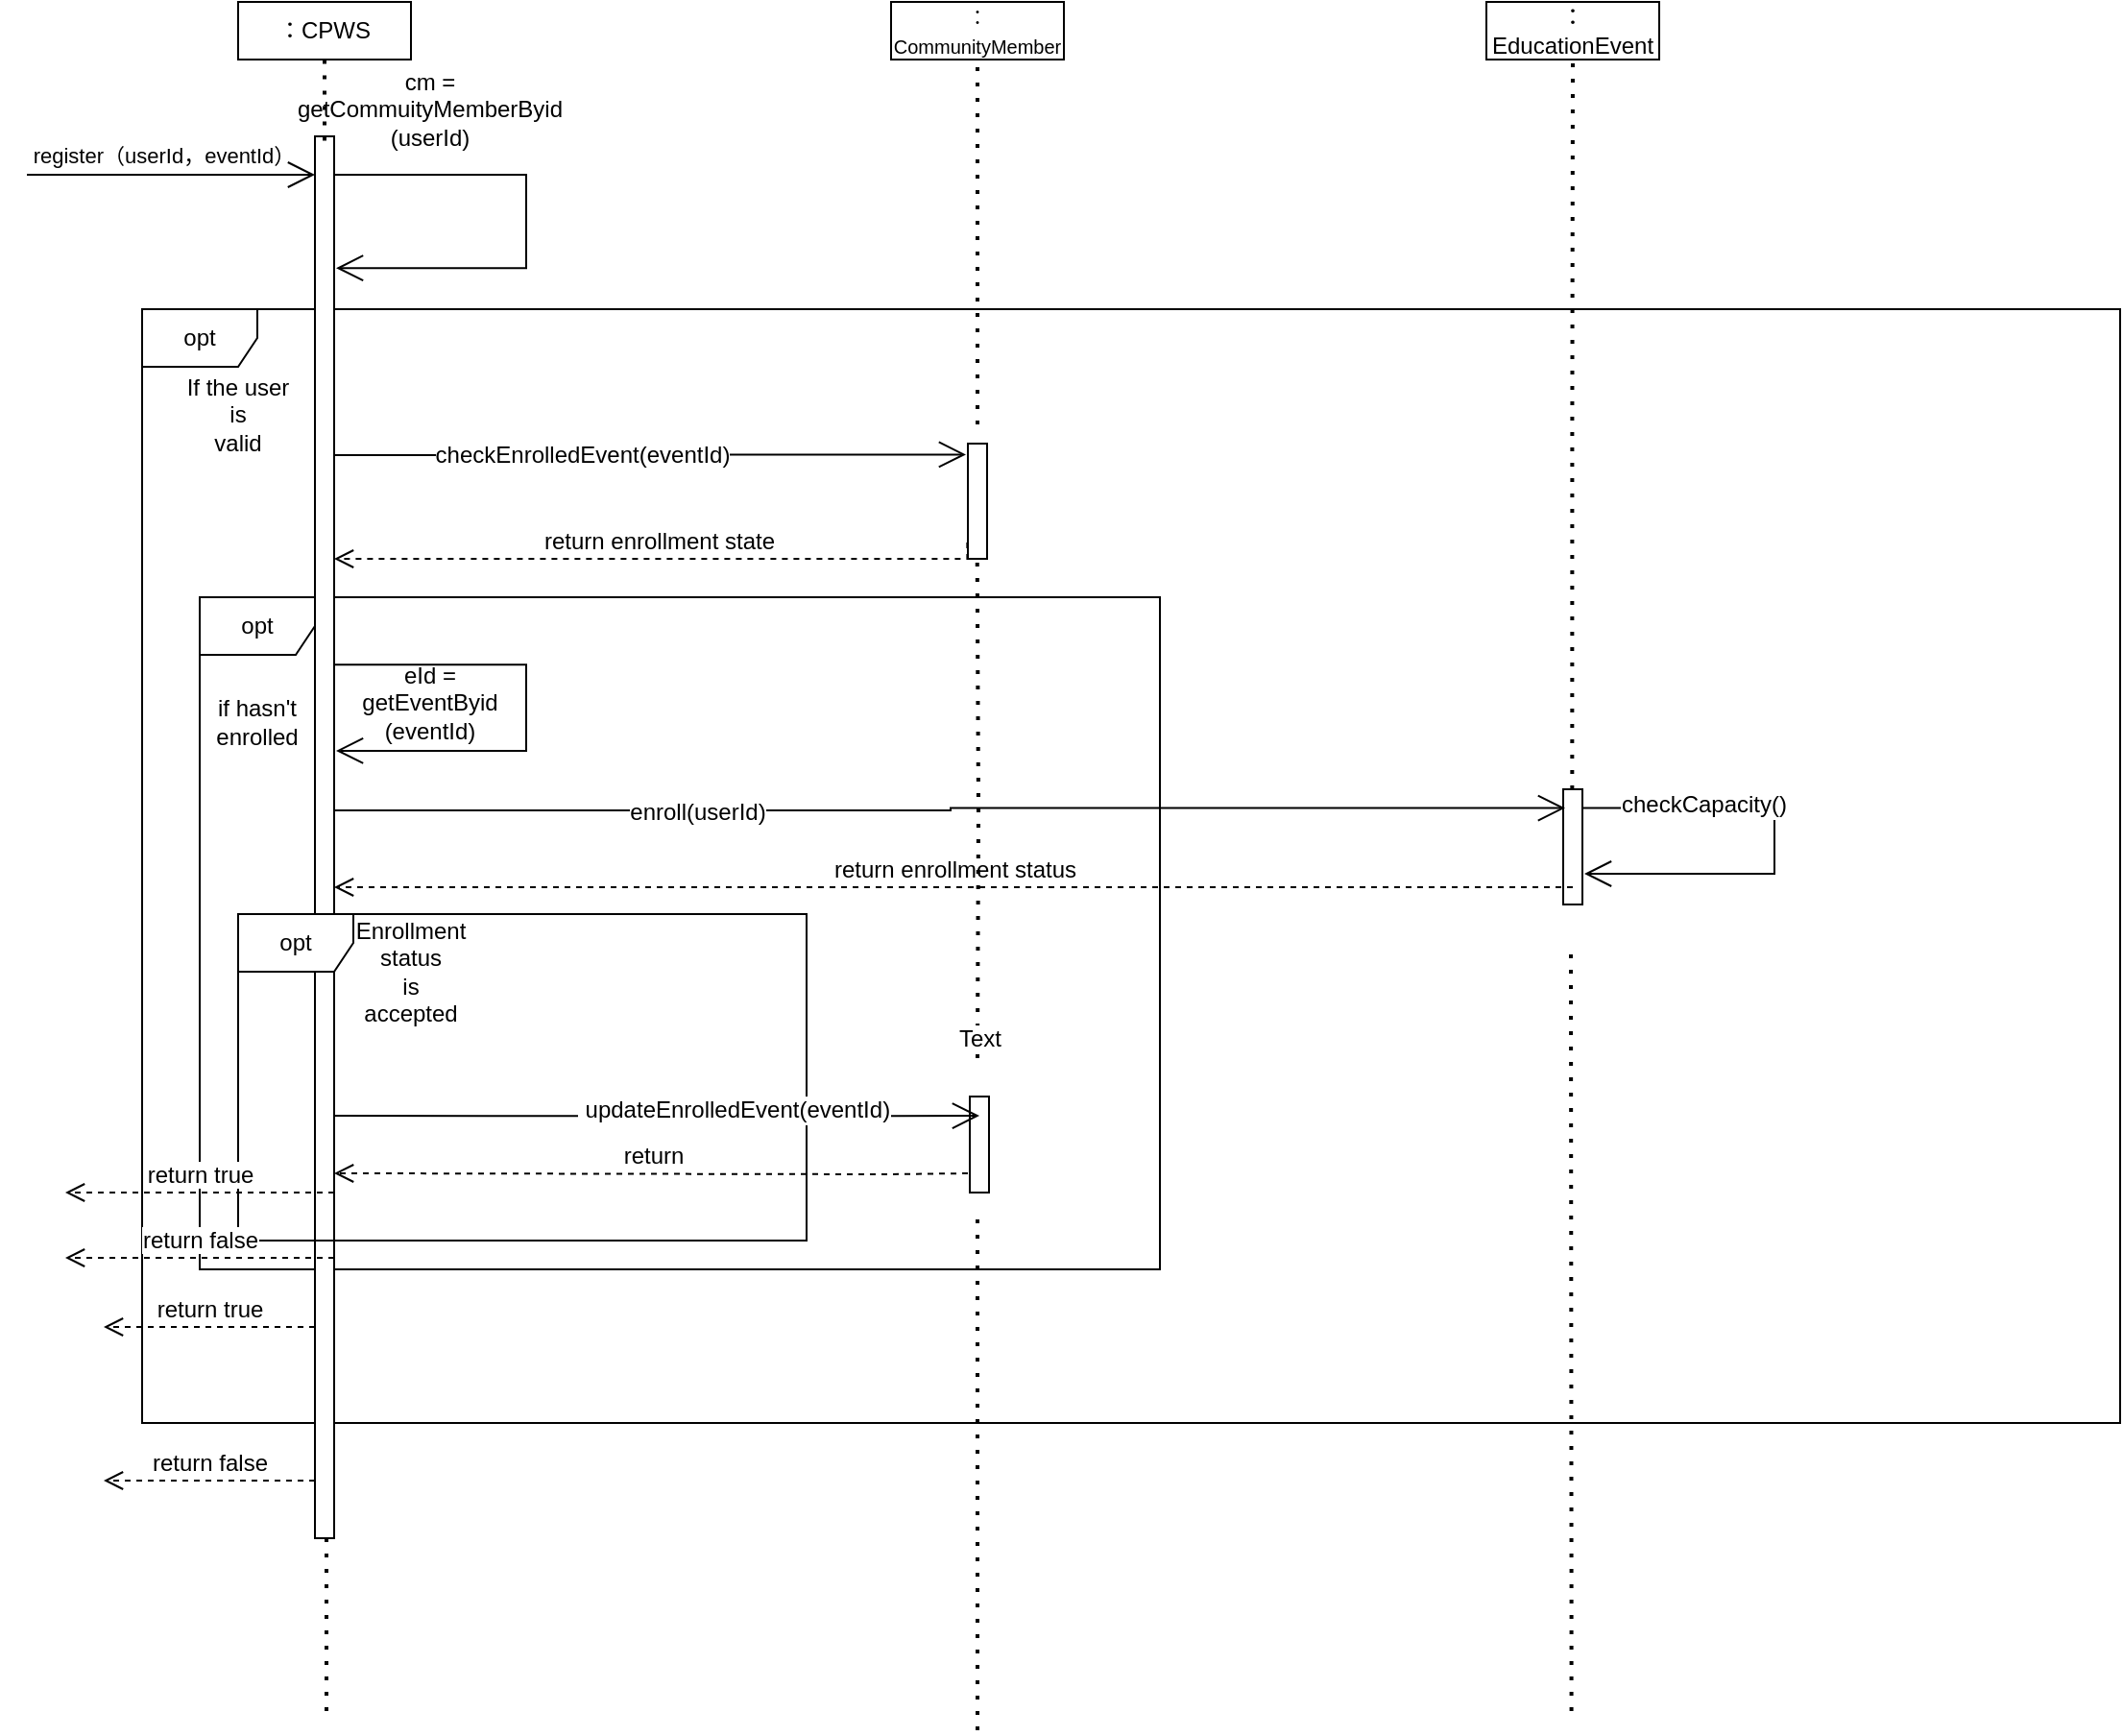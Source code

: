 <mxfile version="15.4.1" type="github"><diagram id="xUVqf0v1KCiekjjFHcIa" name="Page-1"><mxGraphModel dx="2138" dy="889" grid="1" gridSize="10" guides="1" tooltips="1" connect="1" arrows="1" fold="1" page="1" pageScale="1" pageWidth="827" pageHeight="1169" math="0" shadow="0"><root><mxCell id="0"/><mxCell id="1" parent="0"/><mxCell id="4QyvNuLDBJ4mkMU1vRft-4" value="opt&lt;span style=&quot;color: rgba(0 , 0 , 0 , 0) ; font-family: monospace ; font-size: 0px&quot;&gt;%3CmxGraphModel%3E%3Croot%3E%3CmxCell%20id%3D%220%22%2F%3E%3CmxCell%20id%3D%221%22%20parent%3D%220%22%2F%3E%3CmxCell%20id%3D%222%22%20value%3D%22cm%20%3D%20getMemberByid%26lt%3Bbr%26gt%3B(userId)%22%20style%3D%22text%3Bhtml%3D1%3BstrokeColor%3Dnone%3BfillColor%3Dnone%3Balign%3Dcenter%3BverticalAlign%3Dmiddle%3BwhiteSpace%3Dwrap%3Brounded%3D0%3B%22%20vertex%3D%221%22%20parent%3D%221%22%3E%3CmxGeometry%20x%3D%22170%22%20y%3D%22151%22%20width%3D%2260%22%20height%3D%2230%22%20as%3D%22geometry%22%2F%3E%3C%2FmxCell%3E%3C%2Froot%3E%3C%2FmxGraphModel%3E&lt;/span&gt;" style="shape=umlFrame;whiteSpace=wrap;html=1;" vertex="1" parent="1"><mxGeometry x="60" y="270" width="1030" height="580" as="geometry"/></mxCell><mxCell id="4QyvNuLDBJ4mkMU1vRft-21" value="opt" style="shape=umlFrame;whiteSpace=wrap;html=1;fontSize=12;" vertex="1" parent="1"><mxGeometry x="90" y="420" width="500" height="350" as="geometry"/></mxCell><mxCell id="4QyvNuLDBJ4mkMU1vRft-59" value="" style="html=1;points=[];perimeter=orthogonalPerimeter;fontSize=12;" vertex="1" parent="1"><mxGeometry x="491" y="680" width="10" height="50" as="geometry"/></mxCell><mxCell id="4QyvNuLDBJ4mkMU1vRft-1" value="：CPWS" style="rounded=0;whiteSpace=wrap;html=1;" vertex="1" parent="1"><mxGeometry x="110" y="110" width="90" height="30" as="geometry"/></mxCell><mxCell id="4QyvNuLDBJ4mkMU1vRft-2" value="&lt;font style=&quot;font-size: 10px&quot;&gt;：CommunityMember&lt;/font&gt;" style="rounded=0;whiteSpace=wrap;html=1;" vertex="1" parent="1"><mxGeometry x="450" y="110" width="90" height="30" as="geometry"/></mxCell><mxCell id="4QyvNuLDBJ4mkMU1vRft-3" value="：EducationEvent" style="rounded=0;whiteSpace=wrap;html=1;" vertex="1" parent="1"><mxGeometry x="760" y="110" width="90" height="30" as="geometry"/></mxCell><mxCell id="4QyvNuLDBJ4mkMU1vRft-5" value="register（userId，eventId）" style="edgeLabel;html=1;align=center;verticalAlign=middle;resizable=0;points=[];" vertex="1" connectable="0" parent="1"><mxGeometry x="71" y="190" as="geometry"/></mxCell><mxCell id="4QyvNuLDBJ4mkMU1vRft-6" value="" style="html=1;points=[];perimeter=orthogonalPerimeter;" vertex="1" parent="1"><mxGeometry x="150" y="180" width="10" height="730" as="geometry"/></mxCell><mxCell id="4QyvNuLDBJ4mkMU1vRft-7" value="" style="endArrow=none;dashed=1;html=1;dashPattern=1 3;strokeWidth=2;rounded=0;edgeStyle=orthogonalEdgeStyle;entryX=0.5;entryY=1;entryDx=0;entryDy=0;exitX=0.5;exitY=0.005;exitDx=0;exitDy=0;exitPerimeter=0;" edge="1" parent="1"><mxGeometry width="50" height="50" relative="1" as="geometry"><mxPoint x="155" y="182.3" as="sourcePoint"/><mxPoint x="155" y="140" as="targetPoint"/></mxGeometry></mxCell><mxCell id="4QyvNuLDBJ4mkMU1vRft-9" value="" style="endArrow=none;dashed=1;html=1;dashPattern=1 3;strokeWidth=2;rounded=0;edgeStyle=orthogonalEdgeStyle;entryX=0.5;entryY=1;entryDx=0;entryDy=0;" edge="1" parent="1"><mxGeometry width="50" height="50" relative="1" as="geometry"><mxPoint x="495" y="330" as="sourcePoint"/><mxPoint x="495" y="140" as="targetPoint"/></mxGeometry></mxCell><mxCell id="4QyvNuLDBJ4mkMU1vRft-10" value="" style="html=1;points=[];perimeter=orthogonalPerimeter;" vertex="1" parent="1"><mxGeometry x="800" y="520" width="10" height="60" as="geometry"/></mxCell><mxCell id="4QyvNuLDBJ4mkMU1vRft-11" value="" style="endArrow=none;dashed=1;html=1;dashPattern=1 3;strokeWidth=2;rounded=0;edgeStyle=orthogonalEdgeStyle;entryX=0.5;entryY=1;entryDx=0;entryDy=0;exitX=0.467;exitY=-0.001;exitDx=0;exitDy=0;exitPerimeter=0;" edge="1" parent="1" source="4QyvNuLDBJ4mkMU1vRft-10"><mxGeometry width="50" height="50" relative="1" as="geometry"><mxPoint x="805" y="182.3" as="sourcePoint"/><mxPoint x="805" y="140" as="targetPoint"/></mxGeometry></mxCell><mxCell id="4QyvNuLDBJ4mkMU1vRft-12" value="cm = getCommuityMemberByid&lt;br&gt;(userId)" style="text;html=1;strokeColor=none;fillColor=none;align=center;verticalAlign=middle;whiteSpace=wrap;rounded=0;" vertex="1" parent="1"><mxGeometry x="180" y="151" width="60" height="30" as="geometry"/></mxCell><mxCell id="4QyvNuLDBJ4mkMU1vRft-14" value="" style="endArrow=open;endFill=1;endSize=12;html=1;rounded=0;edgeStyle=orthogonalEdgeStyle;" edge="1" parent="1"><mxGeometry width="160" relative="1" as="geometry"><mxPoint y="200" as="sourcePoint"/><mxPoint x="150" y="200" as="targetPoint"/></mxGeometry></mxCell><mxCell id="4QyvNuLDBJ4mkMU1vRft-16" value="" style="endArrow=open;endFill=1;endSize=12;html=1;rounded=0;edgeStyle=orthogonalEdgeStyle;entryX=1.1;entryY=0.094;entryDx=0;entryDy=0;entryPerimeter=0;" edge="1" parent="1" target="4QyvNuLDBJ4mkMU1vRft-6"><mxGeometry width="160" relative="1" as="geometry"><mxPoint x="160" y="200" as="sourcePoint"/><mxPoint x="240" y="250" as="targetPoint"/><Array as="points"><mxPoint x="260" y="200"/><mxPoint x="260" y="249"/></Array></mxGeometry></mxCell><mxCell id="4QyvNuLDBJ4mkMU1vRft-17" value="If the user is&lt;br&gt;valid" style="text;html=1;strokeColor=none;fillColor=none;align=center;verticalAlign=middle;whiteSpace=wrap;rounded=0;" vertex="1" parent="1"><mxGeometry x="80" y="310" width="60" height="30" as="geometry"/></mxCell><mxCell id="4QyvNuLDBJ4mkMU1vRft-18" value="" style="endArrow=open;endFill=1;endSize=12;html=1;rounded=0;edgeStyle=orthogonalEdgeStyle;entryX=-0.1;entryY=0.288;entryDx=0;entryDy=0;entryPerimeter=0;exitX=1;exitY=0.296;exitDx=0;exitDy=0;exitPerimeter=0;" edge="1" parent="1"><mxGeometry width="160" relative="1" as="geometry"><mxPoint x="160" y="351.24" as="sourcePoint"/><mxPoint x="489" y="345.72" as="targetPoint"/><Array as="points"><mxPoint x="160" y="346"/><mxPoint x="230" y="346"/><mxPoint x="230" y="347"/><mxPoint x="300" y="347"/><mxPoint x="300" y="346"/></Array></mxGeometry></mxCell><mxCell id="4QyvNuLDBJ4mkMU1vRft-19" value="&lt;font style=&quot;font-size: 12px&quot;&gt;checkEnrolledEvent(eventId)&lt;/font&gt;" style="edgeLabel;html=1;align=center;verticalAlign=middle;resizable=0;points=[];" vertex="1" connectable="0" parent="4QyvNuLDBJ4mkMU1vRft-18"><mxGeometry x="-0.307" y="4" relative="1" as="geometry"><mxPoint x="18" y="3" as="offset"/></mxGeometry></mxCell><mxCell id="4QyvNuLDBJ4mkMU1vRft-20" value="return enrollment state" style="html=1;verticalAlign=bottom;endArrow=open;dashed=1;endSize=8;rounded=0;fontSize=12;edgeStyle=orthogonalEdgeStyle;exitX=-0.033;exitY=0.15;exitDx=0;exitDy=0;exitPerimeter=0;" edge="1" parent="1"><mxGeometry relative="1" as="geometry"><mxPoint x="489.67" y="391.5" as="sourcePoint"/><mxPoint x="160" y="400" as="targetPoint"/><Array as="points"><mxPoint x="490" y="400"/></Array></mxGeometry></mxCell><mxCell id="4QyvNuLDBJ4mkMU1vRft-24" value="if hasn't&lt;br&gt;enrolled" style="text;html=1;strokeColor=none;fillColor=none;align=center;verticalAlign=middle;whiteSpace=wrap;rounded=0;" vertex="1" parent="1"><mxGeometry x="90" y="470" width="60" height="30" as="geometry"/></mxCell><mxCell id="4QyvNuLDBJ4mkMU1vRft-26" value="" style="endArrow=open;endFill=1;endSize=12;html=1;rounded=0;edgeStyle=orthogonalEdgeStyle;entryX=1.1;entryY=0.094;entryDx=0;entryDy=0;entryPerimeter=0;" edge="1" parent="1"><mxGeometry width="160" relative="1" as="geometry"><mxPoint x="160" y="455.1" as="sourcePoint"/><mxPoint x="161" y="499.96" as="targetPoint"/><Array as="points"><mxPoint x="260" y="455.1"/><mxPoint x="260" y="500.1"/></Array></mxGeometry></mxCell><mxCell id="4QyvNuLDBJ4mkMU1vRft-27" value="eId = getEventByid&lt;br&gt;(eventId)" style="text;html=1;strokeColor=none;fillColor=none;align=center;verticalAlign=middle;whiteSpace=wrap;rounded=0;" vertex="1" parent="1"><mxGeometry x="180" y="460" width="60" height="30" as="geometry"/></mxCell><mxCell id="4QyvNuLDBJ4mkMU1vRft-29" value="return true" style="html=1;verticalAlign=bottom;endArrow=open;dashed=1;endSize=8;rounded=0;fontSize=12;edgeStyle=orthogonalEdgeStyle;" edge="1" parent="1"><mxGeometry relative="1" as="geometry"><mxPoint x="150" y="800" as="sourcePoint"/><mxPoint x="40" y="800" as="targetPoint"/></mxGeometry></mxCell><mxCell id="4QyvNuLDBJ4mkMU1vRft-30" value="return false" style="html=1;verticalAlign=bottom;endArrow=open;dashed=1;endSize=8;rounded=0;fontSize=12;edgeStyle=orthogonalEdgeStyle;" edge="1" parent="1"><mxGeometry relative="1" as="geometry"><mxPoint x="150" y="880" as="sourcePoint"/><mxPoint x="40" y="880" as="targetPoint"/></mxGeometry></mxCell><mxCell id="4QyvNuLDBJ4mkMU1vRft-31" value="" style="endArrow=open;endFill=1;endSize=12;html=1;rounded=0;fontSize=12;edgeStyle=orthogonalEdgeStyle;entryX=0.1;entryY=0.549;entryDx=0;entryDy=0;entryPerimeter=0;" edge="1" parent="1"><mxGeometry width="160" relative="1" as="geometry"><mxPoint x="160" y="531" as="sourcePoint"/><mxPoint x="801" y="529.81" as="targetPoint"/><Array as="points"><mxPoint x="481" y="531"/><mxPoint x="481" y="530"/></Array></mxGeometry></mxCell><mxCell id="4QyvNuLDBJ4mkMU1vRft-32" value="enroll(userId)" style="edgeLabel;html=1;align=center;verticalAlign=middle;resizable=0;points=[];fontSize=12;" vertex="1" connectable="0" parent="4QyvNuLDBJ4mkMU1vRft-31"><mxGeometry x="-0.411" y="-1" relative="1" as="geometry"><mxPoint as="offset"/></mxGeometry></mxCell><mxCell id="4QyvNuLDBJ4mkMU1vRft-35" value="opt" style="shape=umlFrame;whiteSpace=wrap;html=1;fontSize=12;" vertex="1" parent="1"><mxGeometry x="110" y="585" width="296" height="170" as="geometry"/></mxCell><mxCell id="4QyvNuLDBJ4mkMU1vRft-36" value="Enrollment&lt;br&gt;status&lt;br&gt;is&lt;br&gt;accepted&lt;br&gt;" style="text;html=1;strokeColor=none;fillColor=none;align=center;verticalAlign=middle;whiteSpace=wrap;rounded=0;" vertex="1" parent="1"><mxGeometry x="170" y="600" width="60" height="30" as="geometry"/></mxCell><mxCell id="4QyvNuLDBJ4mkMU1vRft-41" value="return enrollment status" style="html=1;verticalAlign=bottom;endArrow=open;dashed=1;endSize=8;rounded=0;fontSize=12;edgeStyle=orthogonalEdgeStyle;" edge="1" parent="1"><mxGeometry relative="1" as="geometry"><mxPoint x="805" y="571" as="sourcePoint"/><mxPoint x="160" y="571" as="targetPoint"/><Array as="points"><mxPoint x="805" y="571"/><mxPoint x="160" y="571"/></Array></mxGeometry></mxCell><mxCell id="4QyvNuLDBJ4mkMU1vRft-42" value="return true" style="html=1;verticalAlign=bottom;endArrow=open;dashed=1;endSize=8;rounded=0;fontSize=12;edgeStyle=orthogonalEdgeStyle;" edge="1" parent="1"><mxGeometry relative="1" as="geometry"><mxPoint x="160" y="730" as="sourcePoint"/><mxPoint x="20" y="730" as="targetPoint"/></mxGeometry></mxCell><mxCell id="4QyvNuLDBJ4mkMU1vRft-44" value="return false" style="html=1;verticalAlign=bottom;endArrow=open;dashed=1;endSize=8;rounded=0;fontSize=12;edgeStyle=orthogonalEdgeStyle;" edge="1" parent="1"><mxGeometry relative="1" as="geometry"><mxPoint x="160" y="764" as="sourcePoint"/><mxPoint x="20" y="764" as="targetPoint"/></mxGeometry></mxCell><mxCell id="4QyvNuLDBJ4mkMU1vRft-47" value="" style="endArrow=open;endFill=1;endSize=12;html=1;rounded=0;fontSize=12;edgeStyle=orthogonalEdgeStyle;exitX=0.169;exitY=0.618;exitDx=0;exitDy=0;exitPerimeter=0;" edge="1" parent="1" source="4QyvNuLDBJ4mkMU1vRft-35"><mxGeometry width="160" relative="1" as="geometry"><mxPoint x="330" y="690" as="sourcePoint"/><mxPoint x="496" y="690" as="targetPoint"/></mxGeometry></mxCell><mxCell id="4QyvNuLDBJ4mkMU1vRft-48" value="&lt;span id=&quot;docs-internal-guid-457781da-7fff-796d-9ee3-64eac59ce8d9&quot;&gt;&lt;span style=&quot;font-family: &amp;#34;arial&amp;#34; ; background-color: transparent ; vertical-align: baseline&quot;&gt;&lt;font style=&quot;font-size: 12px&quot;&gt;&amp;nbsp;updateEnrolledEvent(eventId) &lt;/font&gt;&lt;/span&gt;&lt;/span&gt;" style="edgeLabel;html=1;align=center;verticalAlign=middle;resizable=0;points=[];fontSize=12;" vertex="1" connectable="0" parent="4QyvNuLDBJ4mkMU1vRft-47"><mxGeometry x="-0.128" y="2" relative="1" as="geometry"><mxPoint x="61" y="-1" as="offset"/></mxGeometry></mxCell><mxCell id="4QyvNuLDBJ4mkMU1vRft-50" value="return" style="html=1;verticalAlign=bottom;endArrow=open;dashed=1;endSize=8;rounded=0;fontSize=12;edgeStyle=orthogonalEdgeStyle;entryX=0.169;entryY=0.794;entryDx=0;entryDy=0;entryPerimeter=0;" edge="1" parent="1" target="4QyvNuLDBJ4mkMU1vRft-35"><mxGeometry relative="1" as="geometry"><mxPoint x="490" y="720" as="sourcePoint"/><mxPoint x="410" y="720" as="targetPoint"/></mxGeometry></mxCell><mxCell id="4QyvNuLDBJ4mkMU1vRft-53" value="" style="endArrow=none;dashed=1;html=1;dashPattern=1 3;strokeWidth=2;rounded=0;fontSize=12;edgeStyle=orthogonalEdgeStyle;" edge="1" parent="1"><mxGeometry width="50" height="50" relative="1" as="geometry"><mxPoint x="156" y="1000" as="sourcePoint"/><mxPoint x="156" y="910" as="targetPoint"/></mxGeometry></mxCell><mxCell id="4QyvNuLDBJ4mkMU1vRft-56" value="" style="endArrow=none;dashed=1;html=1;dashPattern=1 3;strokeWidth=2;rounded=0;fontSize=12;edgeStyle=orthogonalEdgeStyle;" edge="1" parent="1"><mxGeometry width="50" height="50" relative="1" as="geometry"><mxPoint x="495" y="1010" as="sourcePoint"/><mxPoint x="495" y="740" as="targetPoint"/></mxGeometry></mxCell><mxCell id="4QyvNuLDBJ4mkMU1vRft-57" value="" style="endArrow=none;dashed=1;html=1;dashPattern=1 3;strokeWidth=2;rounded=0;fontSize=12;edgeStyle=orthogonalEdgeStyle;" edge="1" parent="1"><mxGeometry width="50" height="50" relative="1" as="geometry"><mxPoint x="804.29" y="1000" as="sourcePoint"/><mxPoint x="804" y="600" as="targetPoint"/><Array as="points"><mxPoint x="804" y="940"/><mxPoint x="804" y="940"/></Array></mxGeometry></mxCell><mxCell id="4QyvNuLDBJ4mkMU1vRft-58" value="" style="html=1;points=[];perimeter=orthogonalPerimeter;fontSize=12;" vertex="1" parent="1"><mxGeometry x="490" y="340" width="10" height="60" as="geometry"/></mxCell><mxCell id="4QyvNuLDBJ4mkMU1vRft-60" value="" style="endArrow=none;dashed=1;html=1;dashPattern=1 3;strokeWidth=2;rounded=0;fontSize=12;edgeStyle=orthogonalEdgeStyle;entryX=0.486;entryY=0.979;entryDx=0;entryDy=0;entryPerimeter=0;" edge="1" parent="1" target="4QyvNuLDBJ4mkMU1vRft-58"><mxGeometry width="50" height="50" relative="1" as="geometry"><mxPoint x="495" y="660" as="sourcePoint"/><mxPoint x="540" y="400" as="targetPoint"/></mxGeometry></mxCell><mxCell id="4QyvNuLDBJ4mkMU1vRft-63" value="Text" style="edgeLabel;html=1;align=center;verticalAlign=middle;resizable=0;points=[];fontSize=12;" vertex="1" connectable="0" parent="4QyvNuLDBJ4mkMU1vRft-60"><mxGeometry x="-0.925" y="-1" relative="1" as="geometry"><mxPoint as="offset"/></mxGeometry></mxCell><mxCell id="4QyvNuLDBJ4mkMU1vRft-61" value="" style="endArrow=open;endFill=1;endSize=12;html=1;rounded=0;edgeStyle=orthogonalEdgeStyle;" edge="1" parent="1"><mxGeometry width="160" relative="1" as="geometry"><mxPoint x="810" y="529.69" as="sourcePoint"/><mxPoint x="811" y="564" as="targetPoint"/><Array as="points"><mxPoint x="910" y="530"/><mxPoint x="910" y="564"/><mxPoint x="811" y="564"/></Array></mxGeometry></mxCell><mxCell id="4QyvNuLDBJ4mkMU1vRft-62" value="checkCapacity()" style="edgeLabel;html=1;align=center;verticalAlign=middle;resizable=0;points=[];fontSize=12;" vertex="1" connectable="0" parent="4QyvNuLDBJ4mkMU1vRft-61"><mxGeometry x="-0.469" y="2" relative="1" as="geometry"><mxPoint x="1" as="offset"/></mxGeometry></mxCell></root></mxGraphModel></diagram></mxfile>